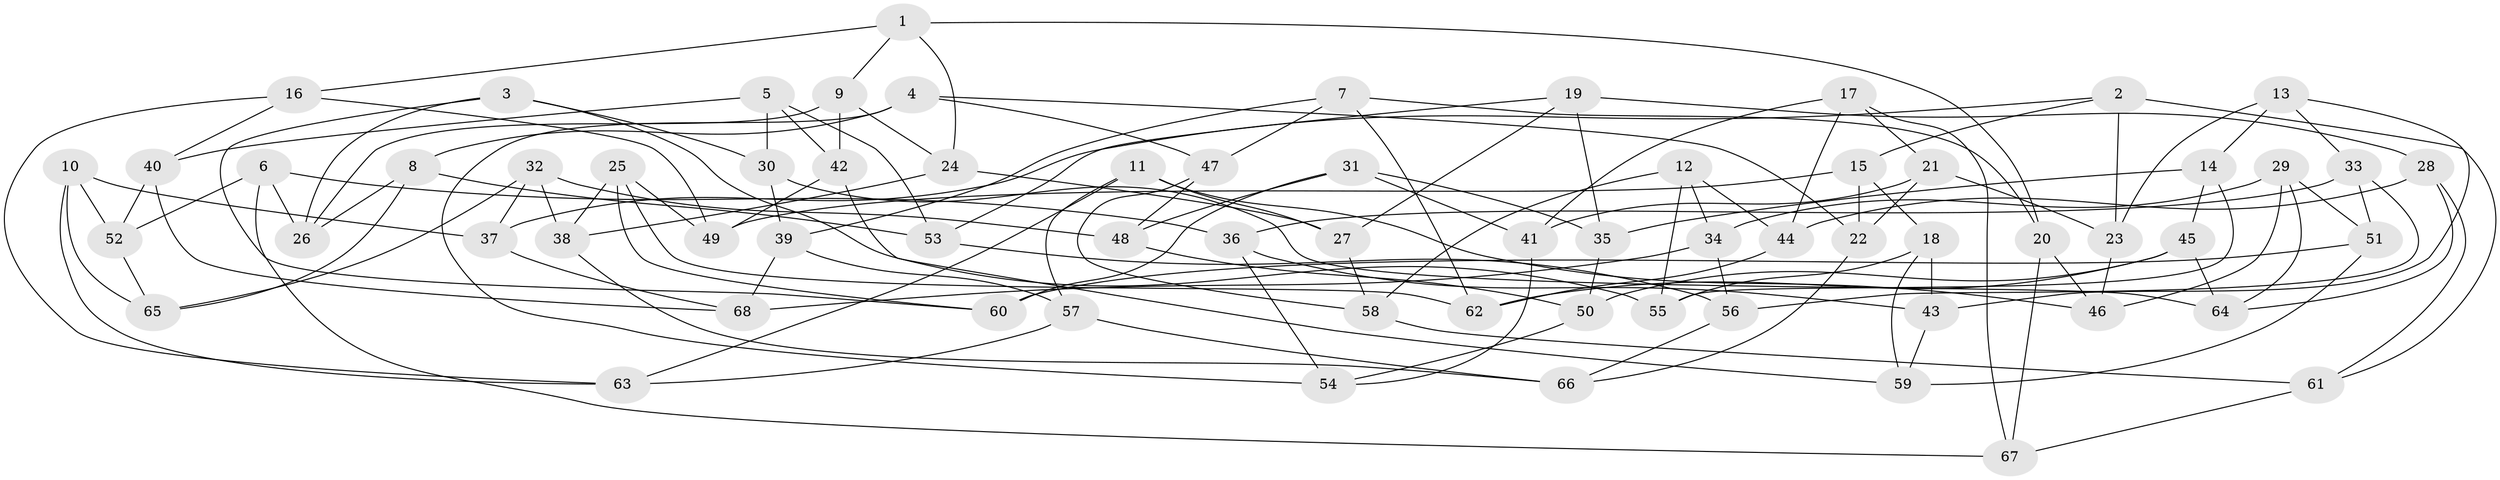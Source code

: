 // coarse degree distribution, {7: 0.07407407407407407, 9: 0.1111111111111111, 10: 0.07407407407407407, 8: 0.14814814814814814, 4: 0.3333333333333333, 6: 0.14814814814814814, 11: 0.037037037037037035, 5: 0.037037037037037035, 3: 0.037037037037037035}
// Generated by graph-tools (version 1.1) at 2025/21/03/04/25 18:21:02]
// undirected, 68 vertices, 136 edges
graph export_dot {
graph [start="1"]
  node [color=gray90,style=filled];
  1;
  2;
  3;
  4;
  5;
  6;
  7;
  8;
  9;
  10;
  11;
  12;
  13;
  14;
  15;
  16;
  17;
  18;
  19;
  20;
  21;
  22;
  23;
  24;
  25;
  26;
  27;
  28;
  29;
  30;
  31;
  32;
  33;
  34;
  35;
  36;
  37;
  38;
  39;
  40;
  41;
  42;
  43;
  44;
  45;
  46;
  47;
  48;
  49;
  50;
  51;
  52;
  53;
  54;
  55;
  56;
  57;
  58;
  59;
  60;
  61;
  62;
  63;
  64;
  65;
  66;
  67;
  68;
  1 -- 24;
  1 -- 20;
  1 -- 16;
  1 -- 9;
  2 -- 23;
  2 -- 37;
  2 -- 15;
  2 -- 61;
  3 -- 30;
  3 -- 60;
  3 -- 55;
  3 -- 26;
  4 -- 54;
  4 -- 8;
  4 -- 22;
  4 -- 47;
  5 -- 30;
  5 -- 42;
  5 -- 40;
  5 -- 53;
  6 -- 52;
  6 -- 36;
  6 -- 26;
  6 -- 67;
  7 -- 39;
  7 -- 62;
  7 -- 20;
  7 -- 47;
  8 -- 53;
  8 -- 65;
  8 -- 26;
  9 -- 42;
  9 -- 24;
  9 -- 26;
  10 -- 37;
  10 -- 65;
  10 -- 52;
  10 -- 63;
  11 -- 27;
  11 -- 57;
  11 -- 63;
  11 -- 46;
  12 -- 34;
  12 -- 44;
  12 -- 58;
  12 -- 55;
  13 -- 33;
  13 -- 14;
  13 -- 23;
  13 -- 43;
  14 -- 55;
  14 -- 45;
  14 -- 35;
  15 -- 18;
  15 -- 49;
  15 -- 22;
  16 -- 40;
  16 -- 63;
  16 -- 49;
  17 -- 21;
  17 -- 67;
  17 -- 44;
  17 -- 41;
  18 -- 55;
  18 -- 43;
  18 -- 59;
  19 -- 27;
  19 -- 53;
  19 -- 35;
  19 -- 28;
  20 -- 67;
  20 -- 46;
  21 -- 22;
  21 -- 23;
  21 -- 41;
  22 -- 66;
  23 -- 46;
  24 -- 38;
  24 -- 27;
  25 -- 60;
  25 -- 62;
  25 -- 38;
  25 -- 49;
  27 -- 58;
  28 -- 44;
  28 -- 64;
  28 -- 61;
  29 -- 51;
  29 -- 64;
  29 -- 46;
  29 -- 34;
  30 -- 39;
  30 -- 64;
  31 -- 48;
  31 -- 60;
  31 -- 41;
  31 -- 35;
  32 -- 37;
  32 -- 65;
  32 -- 48;
  32 -- 38;
  33 -- 56;
  33 -- 36;
  33 -- 51;
  34 -- 68;
  34 -- 56;
  35 -- 50;
  36 -- 54;
  36 -- 43;
  37 -- 68;
  38 -- 66;
  39 -- 68;
  39 -- 57;
  40 -- 68;
  40 -- 52;
  41 -- 54;
  42 -- 59;
  42 -- 49;
  43 -- 59;
  44 -- 62;
  45 -- 50;
  45 -- 62;
  45 -- 64;
  47 -- 48;
  47 -- 58;
  48 -- 50;
  50 -- 54;
  51 -- 59;
  51 -- 60;
  52 -- 65;
  53 -- 56;
  56 -- 66;
  57 -- 66;
  57 -- 63;
  58 -- 61;
  61 -- 67;
}
